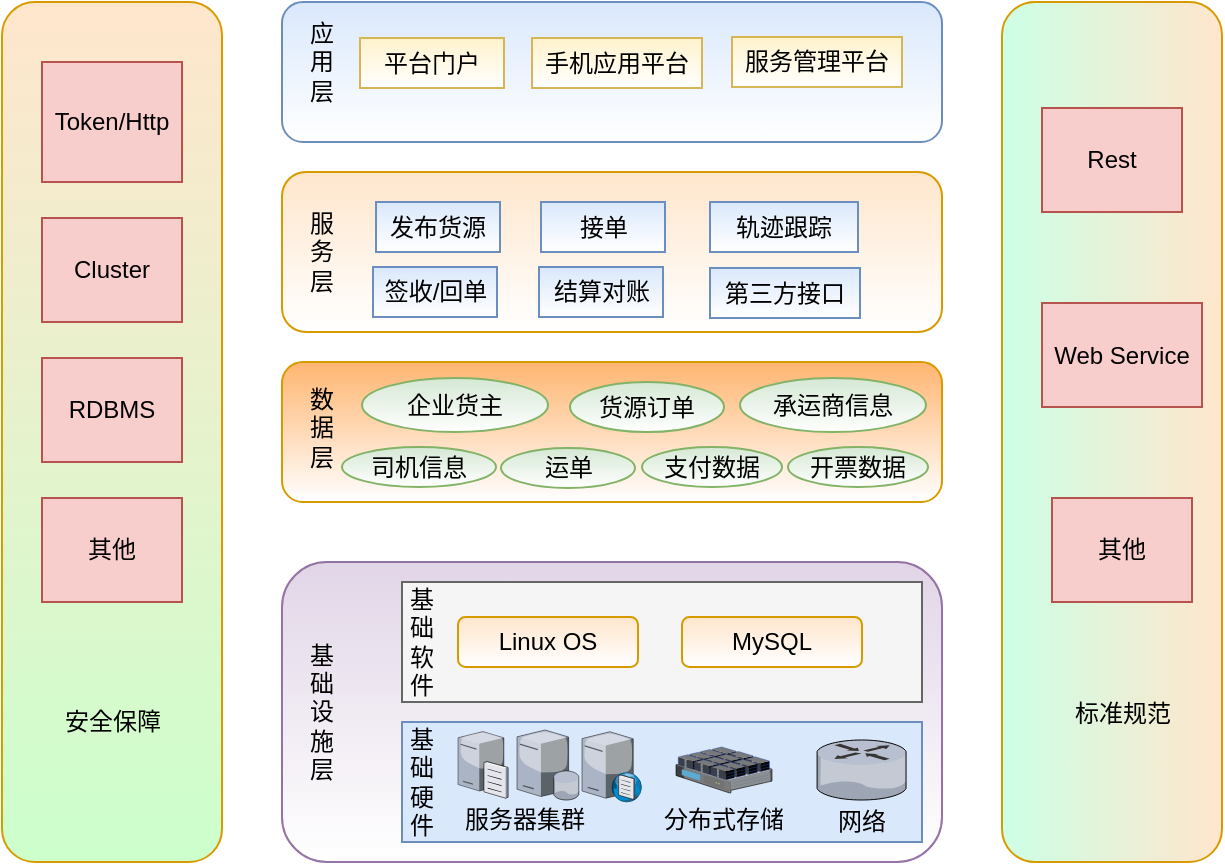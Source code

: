 <mxfile version="12.3.2" type="github" pages="1"><diagram id="_nJWSW1GeGvKb51VGCQV" name="第 1 页"><mxGraphModel dx="854" dy="463" grid="1" gridSize="10" guides="1" tooltips="1" connect="1" arrows="1" fold="1" page="1" pageScale="1" pageWidth="827" pageHeight="1169" math="0" shadow="0"><root><mxCell id="0"/><mxCell id="1" parent="0"/><mxCell id="FEzbrlHWn4osAoL8CdlV-1" value="" style="rounded=1;whiteSpace=wrap;html=1;direction=south;fillColor=#ffe6cc;strokeColor=#d79b00;gradientColor=#CCFFCC;gradientDirection=east;" vertex="1" parent="1"><mxGeometry x="140" y="40" width="110" height="430" as="geometry"/></mxCell><mxCell id="FEzbrlHWn4osAoL8CdlV-2" value="" style="rounded=1;whiteSpace=wrap;html=1;direction=south;fillColor=#ffe6cc;strokeColor=#d79b00;gradientColor=#CCFFE6;" vertex="1" parent="1"><mxGeometry x="640" y="40" width="110" height="430" as="geometry"/></mxCell><mxCell id="FEzbrlHWn4osAoL8CdlV-3" value="" style="rounded=1;whiteSpace=wrap;html=1;fillColor=#dae8fc;strokeColor=#6c8ebf;gradientColor=#ffffff;" vertex="1" parent="1"><mxGeometry x="280" y="40" width="330" height="70" as="geometry"/></mxCell><mxCell id="FEzbrlHWn4osAoL8CdlV-4" value="" style="rounded=1;whiteSpace=wrap;html=1;fillColor=#e1d5e7;strokeColor=#9673a6;gradientColor=#ffffff;" vertex="1" parent="1"><mxGeometry x="280" y="320" width="330" height="150" as="geometry"/></mxCell><mxCell id="FEzbrlHWn4osAoL8CdlV-5" value="" style="rounded=1;whiteSpace=wrap;html=1;fillColor=#FFB570;strokeColor=#d79b00;gradientColor=#ffffff;" vertex="1" parent="1"><mxGeometry x="280" y="220" width="330" height="70" as="geometry"/></mxCell><mxCell id="FEzbrlHWn4osAoL8CdlV-6" value="" style="rounded=1;whiteSpace=wrap;html=1;fillColor=#ffe6cc;strokeColor=#d79b00;gradientColor=#ffffff;" vertex="1" parent="1"><mxGeometry x="280" y="125" width="330" height="80" as="geometry"/></mxCell><mxCell id="FEzbrlHWn4osAoL8CdlV-7" value="应用层" style="text;html=1;strokeColor=none;fillColor=none;align=center;verticalAlign=middle;whiteSpace=wrap;rounded=0;direction=south;" vertex="1" parent="1"><mxGeometry x="290" y="50" width="20" height="40" as="geometry"/></mxCell><mxCell id="FEzbrlHWn4osAoL8CdlV-8" value="服务层" style="text;html=1;strokeColor=none;fillColor=none;align=center;verticalAlign=middle;whiteSpace=wrap;rounded=0;direction=south;" vertex="1" parent="1"><mxGeometry x="290" y="145" width="20" height="40" as="geometry"/></mxCell><mxCell id="FEzbrlHWn4osAoL8CdlV-9" value="数据层" style="text;html=1;strokeColor=none;fillColor=none;align=center;verticalAlign=middle;whiteSpace=wrap;rounded=0;direction=south;" vertex="1" parent="1"><mxGeometry x="290" y="232.5" width="20" height="40" as="geometry"/></mxCell><mxCell id="FEzbrlHWn4osAoL8CdlV-11" value="基础设施层" style="text;html=1;strokeColor=none;fillColor=none;align=center;verticalAlign=middle;whiteSpace=wrap;rounded=0;direction=south;" vertex="1" parent="1"><mxGeometry x="290" y="375" width="20" height="40" as="geometry"/></mxCell><mxCell id="FEzbrlHWn4osAoL8CdlV-12" value="" style="rounded=0;whiteSpace=wrap;html=1;fillColor=#f5f5f5;strokeColor=#666666;fontColor=#333333;" vertex="1" parent="1"><mxGeometry x="340" y="330" width="260" height="60" as="geometry"/></mxCell><mxCell id="FEzbrlHWn4osAoL8CdlV-13" value="" style="rounded=0;whiteSpace=wrap;html=1;fillColor=#dae8fc;strokeColor=#6c8ebf;" vertex="1" parent="1"><mxGeometry x="340" y="400" width="260" height="60" as="geometry"/></mxCell><mxCell id="FEzbrlHWn4osAoL8CdlV-14" value="基础软件" style="text;html=1;strokeColor=none;fillColor=none;align=center;verticalAlign=middle;whiteSpace=wrap;rounded=0;direction=south;" vertex="1" parent="1"><mxGeometry x="340" y="340" width="20" height="40" as="geometry"/></mxCell><mxCell id="FEzbrlHWn4osAoL8CdlV-15" value="Linux OS" style="rounded=1;whiteSpace=wrap;html=1;fillColor=#ffe6cc;strokeColor=#d79b00;gradientColor=#ffffff;" vertex="1" parent="1"><mxGeometry x="368" y="347.5" width="90" height="25" as="geometry"/></mxCell><mxCell id="FEzbrlHWn4osAoL8CdlV-16" value="MySQL" style="rounded=1;whiteSpace=wrap;html=1;fillColor=#ffe6cc;strokeColor=#d79b00;gradientColor=#ffffff;" vertex="1" parent="1"><mxGeometry x="480" y="347.5" width="90" height="25" as="geometry"/></mxCell><mxCell id="FEzbrlHWn4osAoL8CdlV-17" value="基础硬件" style="text;html=1;strokeColor=none;fillColor=none;align=center;verticalAlign=middle;whiteSpace=wrap;rounded=0;direction=south;" vertex="1" parent="1"><mxGeometry x="340" y="410" width="20" height="40" as="geometry"/></mxCell><mxCell id="FEzbrlHWn4osAoL8CdlV-18" value="" style="verticalLabelPosition=bottom;aspect=fixed;html=1;verticalAlign=top;strokeColor=none;align=center;outlineConnect=0;shape=mxgraph.citrix.file_server;" vertex="1" parent="1"><mxGeometry x="368" y="404" width="25" height="34" as="geometry"/></mxCell><mxCell id="FEzbrlHWn4osAoL8CdlV-19" value="" style="verticalLabelPosition=bottom;aspect=fixed;html=1;verticalAlign=top;strokeColor=none;align=center;outlineConnect=0;shape=mxgraph.citrix.database_server;" vertex="1" parent="1"><mxGeometry x="397.5" y="404" width="31" height="35" as="geometry"/></mxCell><mxCell id="FEzbrlHWn4osAoL8CdlV-21" value="" style="verticalLabelPosition=bottom;aspect=fixed;html=1;verticalAlign=top;strokeColor=none;align=center;outlineConnect=0;shape=mxgraph.citrix.dns_server;" vertex="1" parent="1"><mxGeometry x="430" y="404" width="30" height="36" as="geometry"/></mxCell><mxCell id="FEzbrlHWn4osAoL8CdlV-22" value="服务器集群" style="text;html=1;strokeColor=none;fillColor=none;align=center;verticalAlign=middle;whiteSpace=wrap;rounded=0;" vertex="1" parent="1"><mxGeometry x="368" y="439" width="67" height="20" as="geometry"/></mxCell><mxCell id="FEzbrlHWn4osAoL8CdlV-23" value="" style="verticalLabelPosition=bottom;aspect=fixed;html=1;verticalAlign=top;strokeColor=none;align=center;outlineConnect=0;shape=mxgraph.citrix.router;fillColor=#FFFFFF;" vertex="1" parent="1"><mxGeometry x="547.5" y="409" width="45" height="30" as="geometry"/></mxCell><mxCell id="FEzbrlHWn4osAoL8CdlV-24" value="" style="verticalLabelPosition=bottom;aspect=fixed;html=1;verticalAlign=top;strokeColor=none;align=center;outlineConnect=0;shape=mxgraph.citrix.netscaler_sdx;" vertex="1" parent="1"><mxGeometry x="477" y="412.5" width="48" height="23" as="geometry"/></mxCell><mxCell id="FEzbrlHWn4osAoL8CdlV-25" value="分布式存储" style="text;html=1;strokeColor=none;fillColor=none;align=center;verticalAlign=middle;whiteSpace=wrap;rounded=0;" vertex="1" parent="1"><mxGeometry x="469" y="439" width="64" height="20" as="geometry"/></mxCell><mxCell id="FEzbrlHWn4osAoL8CdlV-26" value="网络" style="text;html=1;strokeColor=none;fillColor=none;align=center;verticalAlign=middle;whiteSpace=wrap;rounded=0;" vertex="1" parent="1"><mxGeometry x="538" y="440" width="64" height="20" as="geometry"/></mxCell><mxCell id="FEzbrlHWn4osAoL8CdlV-27" value="企业货主" style="ellipse;whiteSpace=wrap;html=1;fillColor=#d5e8d4;strokeColor=#82b366;gradientColor=#ffffff;" vertex="1" parent="1"><mxGeometry x="320" y="228" width="93" height="27" as="geometry"/></mxCell><mxCell id="FEzbrlHWn4osAoL8CdlV-28" value="货源订单" style="ellipse;whiteSpace=wrap;html=1;fillColor=#d5e8d4;strokeColor=#82b366;gradientColor=#ffffff;" vertex="1" parent="1"><mxGeometry x="424" y="230" width="77" height="25" as="geometry"/></mxCell><mxCell id="FEzbrlHWn4osAoL8CdlV-29" value="承运商信息" style="ellipse;whiteSpace=wrap;html=1;fillColor=#d5e8d4;strokeColor=#82b366;gradientColor=#ffffff;" vertex="1" parent="1"><mxGeometry x="509" y="228" width="93" height="27" as="geometry"/></mxCell><mxCell id="FEzbrlHWn4osAoL8CdlV-30" value="司机信息" style="ellipse;whiteSpace=wrap;html=1;fillColor=#d5e8d4;strokeColor=#82b366;gradientColor=#ffffff;" vertex="1" parent="1"><mxGeometry x="310" y="262.5" width="77" height="20" as="geometry"/></mxCell><mxCell id="FEzbrlHWn4osAoL8CdlV-31" value="运单" style="ellipse;whiteSpace=wrap;html=1;fillColor=#d5e8d4;strokeColor=#82b366;gradientColor=#ffffff;" vertex="1" parent="1"><mxGeometry x="389.5" y="263" width="67" height="20" as="geometry"/></mxCell><mxCell id="FEzbrlHWn4osAoL8CdlV-32" value="支付数据" style="ellipse;whiteSpace=wrap;html=1;fillColor=#d5e8d4;strokeColor=#82b366;gradientColor=#ffffff;" vertex="1" parent="1"><mxGeometry x="460" y="262.5" width="70" height="20" as="geometry"/></mxCell><mxCell id="FEzbrlHWn4osAoL8CdlV-33" value="开票数据" style="ellipse;whiteSpace=wrap;html=1;fillColor=#d5e8d4;strokeColor=#82b366;gradientColor=#ffffff;" vertex="1" parent="1"><mxGeometry x="533" y="262.5" width="70" height="20" as="geometry"/></mxCell><mxCell id="FEzbrlHWn4osAoL8CdlV-34" style="edgeStyle=orthogonalEdgeStyle;rounded=0;orthogonalLoop=1;jettySize=auto;html=1;exitX=0.5;exitY=1;exitDx=0;exitDy=0;" edge="1" parent="1" source="FEzbrlHWn4osAoL8CdlV-31" target="FEzbrlHWn4osAoL8CdlV-31"><mxGeometry relative="1" as="geometry"/></mxCell><mxCell id="FEzbrlHWn4osAoL8CdlV-37" value="发布货源" style="rounded=0;whiteSpace=wrap;html=1;fillColor=#dae8fc;strokeColor=#6c8ebf;gradientColor=#ffffff;" vertex="1" parent="1"><mxGeometry x="327" y="140" width="62" height="25" as="geometry"/></mxCell><mxCell id="FEzbrlHWn4osAoL8CdlV-38" value="接单" style="rounded=0;whiteSpace=wrap;html=1;fillColor=#dae8fc;strokeColor=#6c8ebf;gradientColor=#ffffff;" vertex="1" parent="1"><mxGeometry x="409.5" y="140" width="62" height="25" as="geometry"/></mxCell><mxCell id="FEzbrlHWn4osAoL8CdlV-39" value="轨迹跟踪" style="rounded=0;whiteSpace=wrap;html=1;fillColor=#dae8fc;strokeColor=#6c8ebf;gradientColor=#ffffff;" vertex="1" parent="1"><mxGeometry x="494" y="140" width="74" height="25" as="geometry"/></mxCell><mxCell id="FEzbrlHWn4osAoL8CdlV-40" value="签收/回单" style="rounded=0;whiteSpace=wrap;html=1;fillColor=#dae8fc;strokeColor=#6c8ebf;gradientColor=#ffffff;" vertex="1" parent="1"><mxGeometry x="325.5" y="172.5" width="62" height="25" as="geometry"/></mxCell><mxCell id="FEzbrlHWn4osAoL8CdlV-41" value="结算对账" style="rounded=0;whiteSpace=wrap;html=1;fillColor=#dae8fc;strokeColor=#6c8ebf;gradientColor=#ffffff;" vertex="1" parent="1"><mxGeometry x="408.5" y="172.5" width="62" height="25" as="geometry"/></mxCell><mxCell id="FEzbrlHWn4osAoL8CdlV-42" value="第三方接口" style="rounded=0;whiteSpace=wrap;html=1;fillColor=#dae8fc;strokeColor=#6c8ebf;gradientColor=#ffffff;" vertex="1" parent="1"><mxGeometry x="494" y="173" width="75" height="25" as="geometry"/></mxCell><mxCell id="FEzbrlHWn4osAoL8CdlV-43" value="平台门户" style="rounded=0;whiteSpace=wrap;html=1;fillColor=#fff2cc;strokeColor=#d6b656;gradientColor=#ffffff;" vertex="1" parent="1"><mxGeometry x="319" y="58" width="72" height="25" as="geometry"/></mxCell><mxCell id="FEzbrlHWn4osAoL8CdlV-44" value="手机应用平台" style="rounded=0;whiteSpace=wrap;html=1;fillColor=#fff2cc;strokeColor=#d6b656;gradientColor=#ffffff;" vertex="1" parent="1"><mxGeometry x="405" y="58" width="85" height="25" as="geometry"/></mxCell><mxCell id="FEzbrlHWn4osAoL8CdlV-45" value="服务管理平台" style="rounded=0;whiteSpace=wrap;html=1;fillColor=#fff2cc;strokeColor=#d6b656;gradientColor=#ffffff;" vertex="1" parent="1"><mxGeometry x="505" y="57.5" width="85" height="25" as="geometry"/></mxCell><mxCell id="FEzbrlHWn4osAoL8CdlV-46" value="Token/Http" style="rounded=0;whiteSpace=wrap;html=1;fillColor=#f8cecc;strokeColor=#b85450;" vertex="1" parent="1"><mxGeometry x="160" y="70" width="70" height="60" as="geometry"/></mxCell><mxCell id="FEzbrlHWn4osAoL8CdlV-47" value="Cluster" style="rounded=0;whiteSpace=wrap;html=1;fillColor=#f8cecc;strokeColor=#b85450;" vertex="1" parent="1"><mxGeometry x="160" y="148" width="70" height="52" as="geometry"/></mxCell><mxCell id="FEzbrlHWn4osAoL8CdlV-48" value="RDBMS" style="rounded=0;whiteSpace=wrap;html=1;fillColor=#f8cecc;strokeColor=#b85450;" vertex="1" parent="1"><mxGeometry x="160" y="218" width="70" height="52" as="geometry"/></mxCell><mxCell id="FEzbrlHWn4osAoL8CdlV-49" value="其他" style="rounded=0;whiteSpace=wrap;html=1;fillColor=#f8cecc;strokeColor=#b85450;" vertex="1" parent="1"><mxGeometry x="160" y="288" width="70" height="52" as="geometry"/></mxCell><mxCell id="FEzbrlHWn4osAoL8CdlV-50" value="安全保障" style="text;html=1;strokeColor=none;fillColor=none;align=center;verticalAlign=middle;whiteSpace=wrap;rounded=0;" vertex="1" parent="1"><mxGeometry x="167.5" y="390" width="55" height="20" as="geometry"/></mxCell><mxCell id="FEzbrlHWn4osAoL8CdlV-54" value="Rest" style="rounded=0;whiteSpace=wrap;html=1;fillColor=#f8cecc;strokeColor=#b85450;" vertex="1" parent="1"><mxGeometry x="660" y="93" width="70" height="52" as="geometry"/></mxCell><mxCell id="FEzbrlHWn4osAoL8CdlV-55" value="Web Service" style="rounded=0;whiteSpace=wrap;html=1;fillColor=#f8cecc;strokeColor=#b85450;" vertex="1" parent="1"><mxGeometry x="660" y="190.5" width="80" height="52" as="geometry"/></mxCell><mxCell id="FEzbrlHWn4osAoL8CdlV-58" value="其他" style="rounded=0;whiteSpace=wrap;html=1;fillColor=#f8cecc;strokeColor=#b85450;" vertex="1" parent="1"><mxGeometry x="665" y="288" width="70" height="52" as="geometry"/></mxCell><mxCell id="FEzbrlHWn4osAoL8CdlV-59" value="标准规范" style="text;html=1;strokeColor=none;fillColor=none;align=center;verticalAlign=middle;whiteSpace=wrap;rounded=0;" vertex="1" parent="1"><mxGeometry x="672.5" y="385.5" width="55" height="20" as="geometry"/></mxCell></root></mxGraphModel></diagram></mxfile>